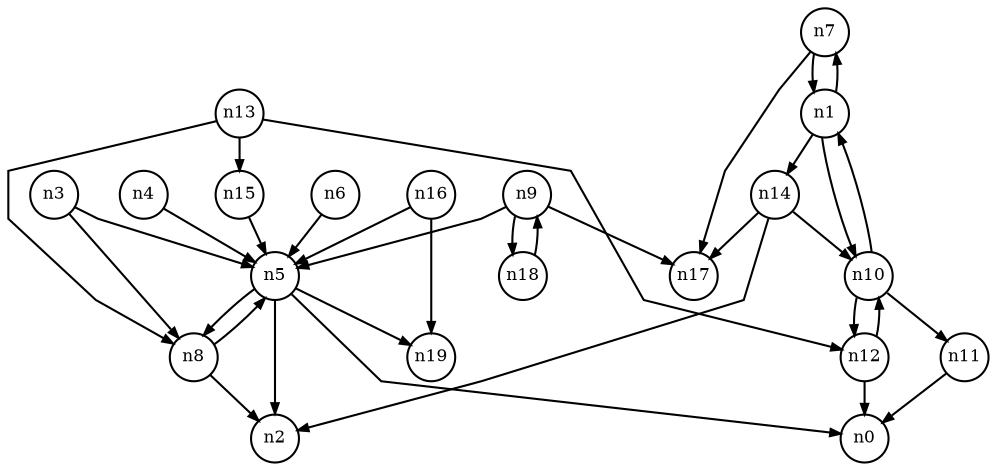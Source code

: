 digraph G{
splines=polyline;
ranksep=0.22;
nodesep=0.22;
nodesize=0.16;
fontsize=8
edge [arrowsize=0.5]
node [fontsize=8 shape=circle width=0.32 fixedsize=shape];

n7 -> n17
n7 -> n1
n1 -> n7
n1 -> n14
n1 -> n10
n14 -> n2
n14 -> n17
n14 -> n10
n5 -> n0
n5 -> n2
n5 -> n8
n5 -> n19
n3 -> n5
n3 -> n8
n8 -> n2
n8 -> n5
n4 -> n5
n6 -> n5
n9 -> n5
n9 -> n17
n9 -> n18
n18 -> n9
n10 -> n1
n10 -> n11
n10 -> n12
n11 -> n0
n12 -> n0
n12 -> n10
n13 -> n8
n13 -> n12
n13 -> n15
n15 -> n5
n16 -> n5
n16 -> n19
}
